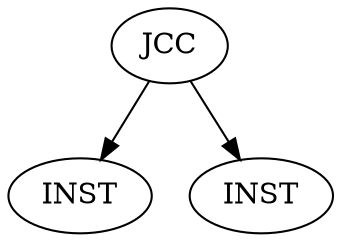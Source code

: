 Digraph G {
"A" [label = "JCC" , options="root"]
"B" [label = "INST"]
"C" [label = "INST"]
"A" -> "B"
"A" -> "C"
}
